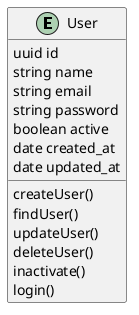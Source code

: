 @startuml user

entity User

User : uuid id
User : string name
User : string email
User : string password
User : boolean active
User : date created_at
User : date updated_at

User : createUser()
User : findUser()
User : updateUser()
User : deleteUser()
User : inactivate()
User : login()

@enduml
